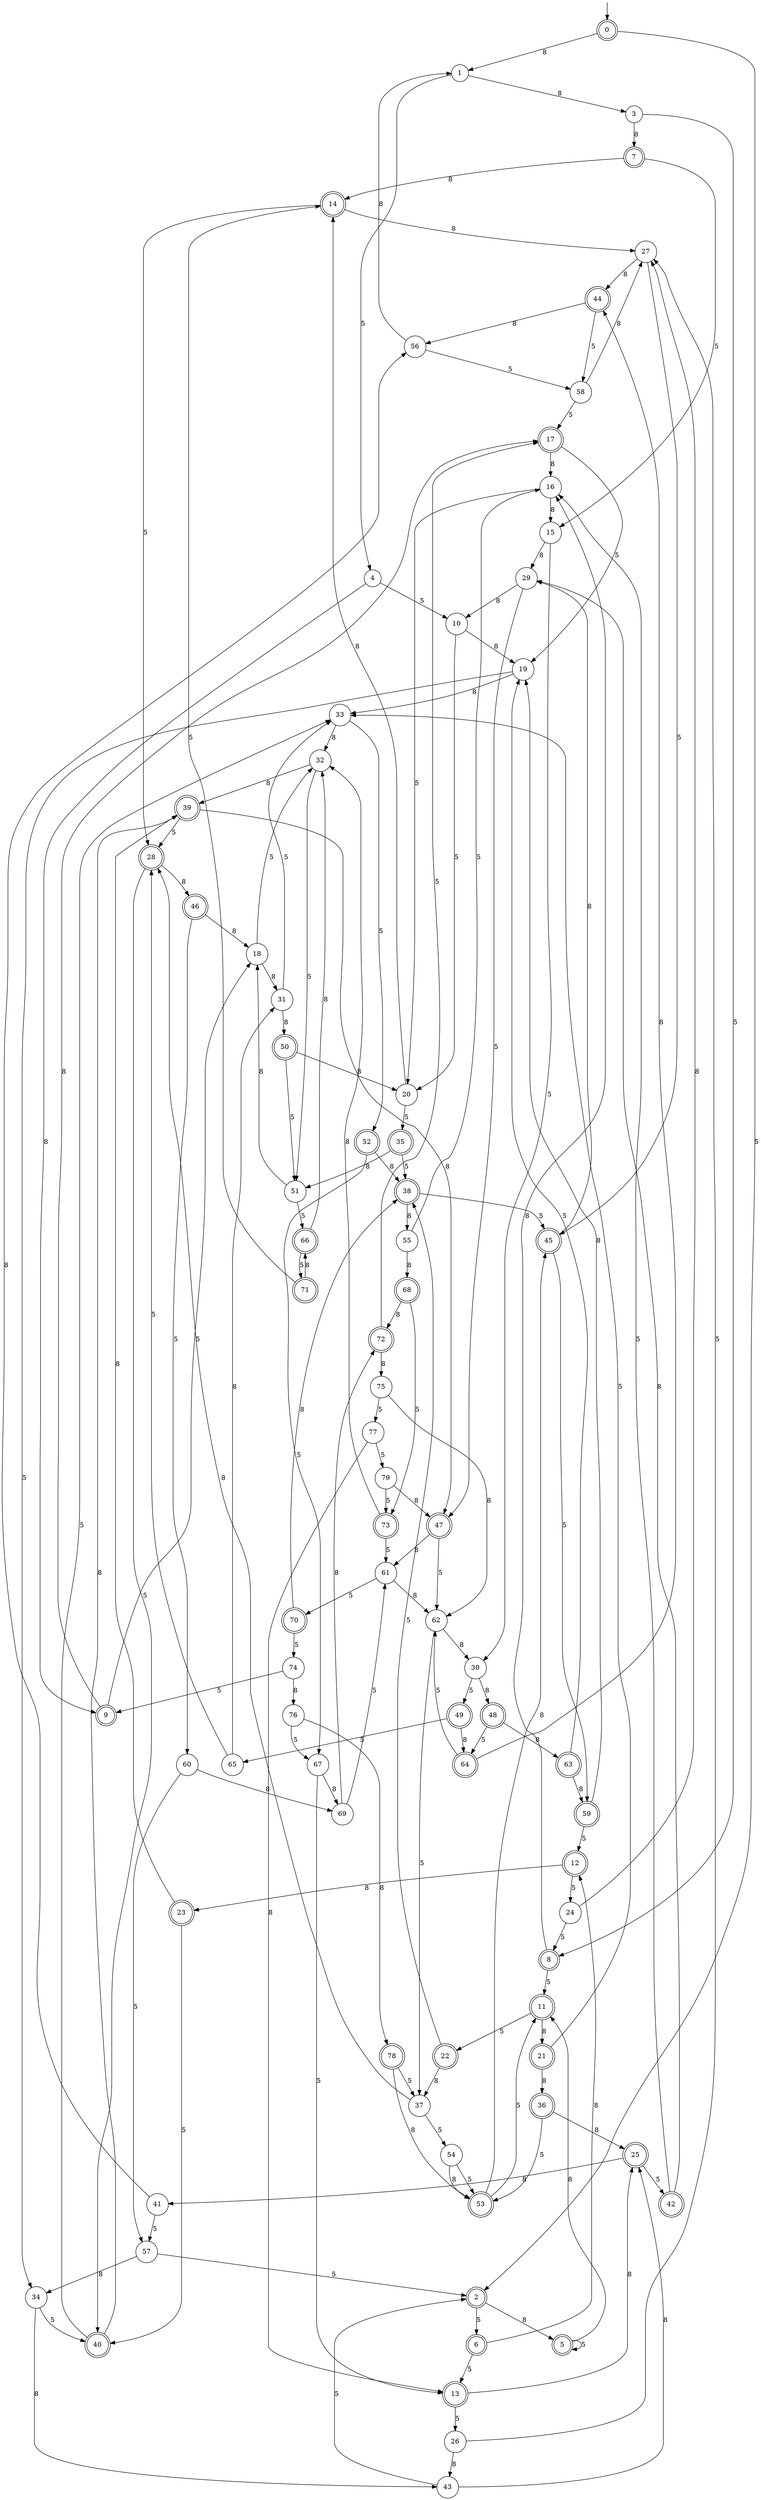 digraph g {

	s0 [shape="doublecircle" label="0"];
	s1 [shape="circle" label="1"];
	s2 [shape="doublecircle" label="2"];
	s3 [shape="circle" label="3"];
	s4 [shape="circle" label="4"];
	s5 [shape="doublecircle" label="5"];
	s6 [shape="doublecircle" label="6"];
	s7 [shape="doublecircle" label="7"];
	s8 [shape="doublecircle" label="8"];
	s9 [shape="doublecircle" label="9"];
	s10 [shape="circle" label="10"];
	s11 [shape="doublecircle" label="11"];
	s12 [shape="doublecircle" label="12"];
	s13 [shape="doublecircle" label="13"];
	s14 [shape="doublecircle" label="14"];
	s15 [shape="circle" label="15"];
	s16 [shape="circle" label="16"];
	s17 [shape="doublecircle" label="17"];
	s18 [shape="circle" label="18"];
	s19 [shape="circle" label="19"];
	s20 [shape="circle" label="20"];
	s21 [shape="doublecircle" label="21"];
	s22 [shape="doublecircle" label="22"];
	s23 [shape="doublecircle" label="23"];
	s24 [shape="circle" label="24"];
	s25 [shape="doublecircle" label="25"];
	s26 [shape="circle" label="26"];
	s27 [shape="circle" label="27"];
	s28 [shape="doublecircle" label="28"];
	s29 [shape="circle" label="29"];
	s30 [shape="circle" label="30"];
	s31 [shape="circle" label="31"];
	s32 [shape="circle" label="32"];
	s33 [shape="circle" label="33"];
	s34 [shape="circle" label="34"];
	s35 [shape="doublecircle" label="35"];
	s36 [shape="doublecircle" label="36"];
	s37 [shape="circle" label="37"];
	s38 [shape="doublecircle" label="38"];
	s39 [shape="doublecircle" label="39"];
	s40 [shape="doublecircle" label="40"];
	s41 [shape="circle" label="41"];
	s42 [shape="doublecircle" label="42"];
	s43 [shape="circle" label="43"];
	s44 [shape="doublecircle" label="44"];
	s45 [shape="doublecircle" label="45"];
	s46 [shape="doublecircle" label="46"];
	s47 [shape="doublecircle" label="47"];
	s48 [shape="doublecircle" label="48"];
	s49 [shape="doublecircle" label="49"];
	s50 [shape="doublecircle" label="50"];
	s51 [shape="circle" label="51"];
	s52 [shape="doublecircle" label="52"];
	s53 [shape="doublecircle" label="53"];
	s54 [shape="circle" label="54"];
	s55 [shape="circle" label="55"];
	s56 [shape="circle" label="56"];
	s57 [shape="circle" label="57"];
	s58 [shape="circle" label="58"];
	s59 [shape="doublecircle" label="59"];
	s60 [shape="circle" label="60"];
	s61 [shape="circle" label="61"];
	s62 [shape="circle" label="62"];
	s63 [shape="doublecircle" label="63"];
	s64 [shape="doublecircle" label="64"];
	s65 [shape="circle" label="65"];
	s66 [shape="doublecircle" label="66"];
	s67 [shape="circle" label="67"];
	s68 [shape="doublecircle" label="68"];
	s69 [shape="circle" label="69"];
	s70 [shape="doublecircle" label="70"];
	s71 [shape="doublecircle" label="71"];
	s72 [shape="doublecircle" label="72"];
	s73 [shape="doublecircle" label="73"];
	s74 [shape="circle" label="74"];
	s75 [shape="circle" label="75"];
	s76 [shape="circle" label="76"];
	s77 [shape="circle" label="77"];
	s78 [shape="doublecircle" label="78"];
	s79 [shape="circle" label="79"];
	s0 -> s1 [label="8"];
	s0 -> s2 [label="5"];
	s1 -> s3 [label="8"];
	s1 -> s4 [label="5"];
	s2 -> s5 [label="8"];
	s2 -> s6 [label="5"];
	s3 -> s7 [label="8"];
	s3 -> s8 [label="5"];
	s4 -> s9 [label="8"];
	s4 -> s10 [label="5"];
	s5 -> s11 [label="8"];
	s5 -> s5 [label="5"];
	s6 -> s12 [label="8"];
	s6 -> s13 [label="5"];
	s7 -> s14 [label="8"];
	s7 -> s15 [label="5"];
	s8 -> s16 [label="8"];
	s8 -> s11 [label="5"];
	s9 -> s17 [label="8"];
	s9 -> s18 [label="5"];
	s10 -> s19 [label="8"];
	s10 -> s20 [label="5"];
	s11 -> s21 [label="8"];
	s11 -> s22 [label="5"];
	s12 -> s23 [label="8"];
	s12 -> s24 [label="5"];
	s13 -> s25 [label="8"];
	s13 -> s26 [label="5"];
	s14 -> s27 [label="8"];
	s14 -> s28 [label="5"];
	s15 -> s29 [label="8"];
	s15 -> s30 [label="5"];
	s16 -> s15 [label="8"];
	s16 -> s20 [label="5"];
	s17 -> s16 [label="8"];
	s17 -> s19 [label="5"];
	s18 -> s31 [label="8"];
	s18 -> s32 [label="5"];
	s19 -> s33 [label="8"];
	s19 -> s34 [label="5"];
	s20 -> s14 [label="8"];
	s20 -> s35 [label="5"];
	s21 -> s36 [label="8"];
	s21 -> s33 [label="5"];
	s22 -> s37 [label="8"];
	s22 -> s38 [label="5"];
	s23 -> s39 [label="8"];
	s23 -> s40 [label="5"];
	s24 -> s27 [label="8"];
	s24 -> s8 [label="5"];
	s25 -> s41 [label="8"];
	s25 -> s42 [label="5"];
	s26 -> s43 [label="8"];
	s26 -> s27 [label="5"];
	s27 -> s44 [label="8"];
	s27 -> s45 [label="5"];
	s28 -> s46 [label="8"];
	s28 -> s40 [label="5"];
	s29 -> s10 [label="8"];
	s29 -> s47 [label="5"];
	s30 -> s48 [label="8"];
	s30 -> s49 [label="5"];
	s31 -> s50 [label="8"];
	s31 -> s33 [label="5"];
	s32 -> s39 [label="8"];
	s32 -> s51 [label="5"];
	s33 -> s32 [label="8"];
	s33 -> s52 [label="5"];
	s34 -> s43 [label="8"];
	s34 -> s40 [label="5"];
	s35 -> s51 [label="8"];
	s35 -> s38 [label="5"];
	s36 -> s25 [label="8"];
	s36 -> s53 [label="5"];
	s37 -> s28 [label="8"];
	s37 -> s54 [label="5"];
	s38 -> s55 [label="8"];
	s38 -> s45 [label="5"];
	s39 -> s47 [label="8"];
	s39 -> s28 [label="5"];
	s40 -> s39 [label="8"];
	s40 -> s33 [label="5"];
	s41 -> s56 [label="8"];
	s41 -> s57 [label="5"];
	s42 -> s29 [label="8"];
	s42 -> s16 [label="5"];
	s43 -> s25 [label="8"];
	s43 -> s2 [label="5"];
	s44 -> s56 [label="8"];
	s44 -> s58 [label="5"];
	s45 -> s29 [label="8"];
	s45 -> s59 [label="5"];
	s46 -> s18 [label="8"];
	s46 -> s60 [label="5"];
	s47 -> s61 [label="8"];
	s47 -> s62 [label="5"];
	s48 -> s63 [label="8"];
	s48 -> s64 [label="5"];
	s49 -> s64 [label="8"];
	s49 -> s65 [label="5"];
	s50 -> s20 [label="8"];
	s50 -> s51 [label="5"];
	s51 -> s18 [label="8"];
	s51 -> s66 [label="5"];
	s52 -> s38 [label="8"];
	s52 -> s67 [label="5"];
	s53 -> s45 [label="8"];
	s53 -> s11 [label="5"];
	s54 -> s53 [label="8"];
	s54 -> s53 [label="5"];
	s55 -> s68 [label="8"];
	s55 -> s16 [label="5"];
	s56 -> s1 [label="8"];
	s56 -> s58 [label="5"];
	s57 -> s34 [label="8"];
	s57 -> s2 [label="5"];
	s58 -> s27 [label="8"];
	s58 -> s17 [label="5"];
	s59 -> s19 [label="8"];
	s59 -> s12 [label="5"];
	s60 -> s69 [label="8"];
	s60 -> s57 [label="5"];
	s61 -> s62 [label="8"];
	s61 -> s70 [label="5"];
	s62 -> s30 [label="8"];
	s62 -> s37 [label="5"];
	s63 -> s59 [label="8"];
	s63 -> s19 [label="5"];
	s64 -> s44 [label="8"];
	s64 -> s62 [label="5"];
	s65 -> s31 [label="8"];
	s65 -> s28 [label="5"];
	s66 -> s32 [label="8"];
	s66 -> s71 [label="5"];
	s67 -> s69 [label="8"];
	s67 -> s13 [label="5"];
	s68 -> s72 [label="8"];
	s68 -> s73 [label="5"];
	s69 -> s72 [label="8"];
	s69 -> s61 [label="5"];
	s70 -> s38 [label="8"];
	s70 -> s74 [label="5"];
	s71 -> s66 [label="8"];
	s71 -> s14 [label="5"];
	s72 -> s75 [label="8"];
	s72 -> s17 [label="5"];
	s73 -> s32 [label="8"];
	s73 -> s61 [label="5"];
	s74 -> s76 [label="8"];
	s74 -> s9 [label="5"];
	s75 -> s62 [label="8"];
	s75 -> s77 [label="5"];
	s76 -> s78 [label="8"];
	s76 -> s67 [label="5"];
	s77 -> s13 [label="8"];
	s77 -> s79 [label="5"];
	s78 -> s53 [label="8"];
	s78 -> s37 [label="5"];
	s79 -> s47 [label="8"];
	s79 -> s73 [label="5"];

__start0 [label="" shape="none" width="0" height="0"];
__start0 -> s0;

}
